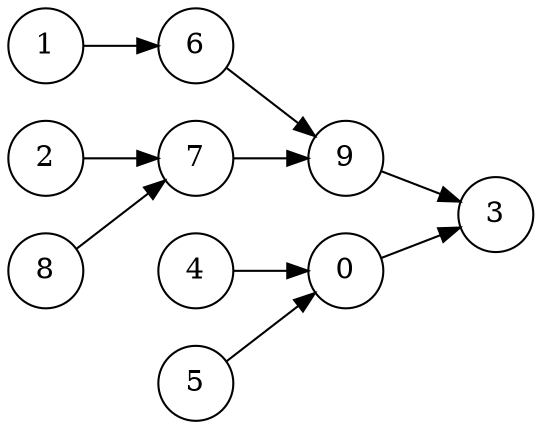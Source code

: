 digraph {
rankdir = LR;
node [shape = circle];
"0" -> "3"
"1" -> "6"
"2" -> "7"
"4" -> "0"
"5" -> "0"
"6" -> "9"
"7" -> "9"
"8" -> "7"
"9" -> "3"
}
